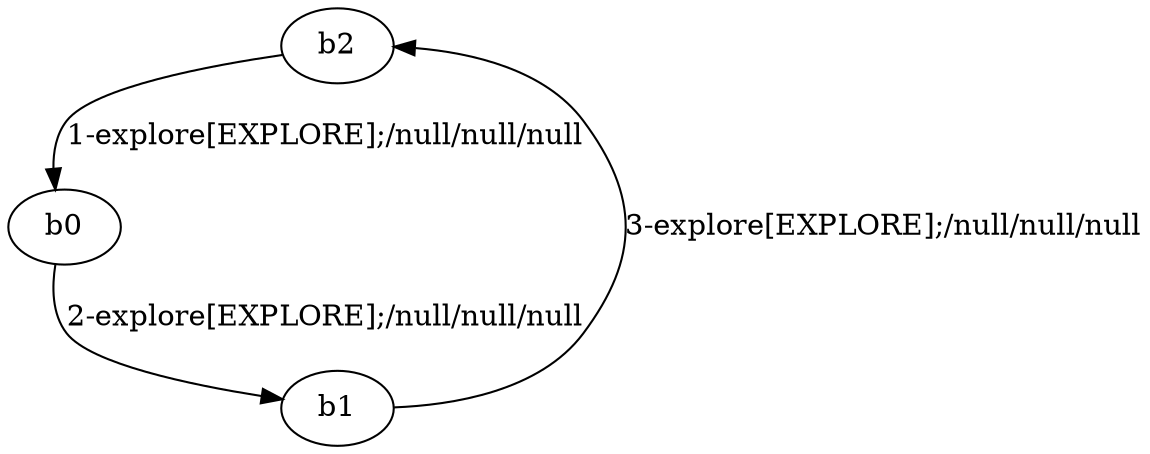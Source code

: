 # Total number of goals covered by this test: 1
# b1 --> b2

digraph g {
"b2" -> "b0" [label = "1-explore[EXPLORE];/null/null/null"];
"b0" -> "b1" [label = "2-explore[EXPLORE];/null/null/null"];
"b1" -> "b2" [label = "3-explore[EXPLORE];/null/null/null"];
}